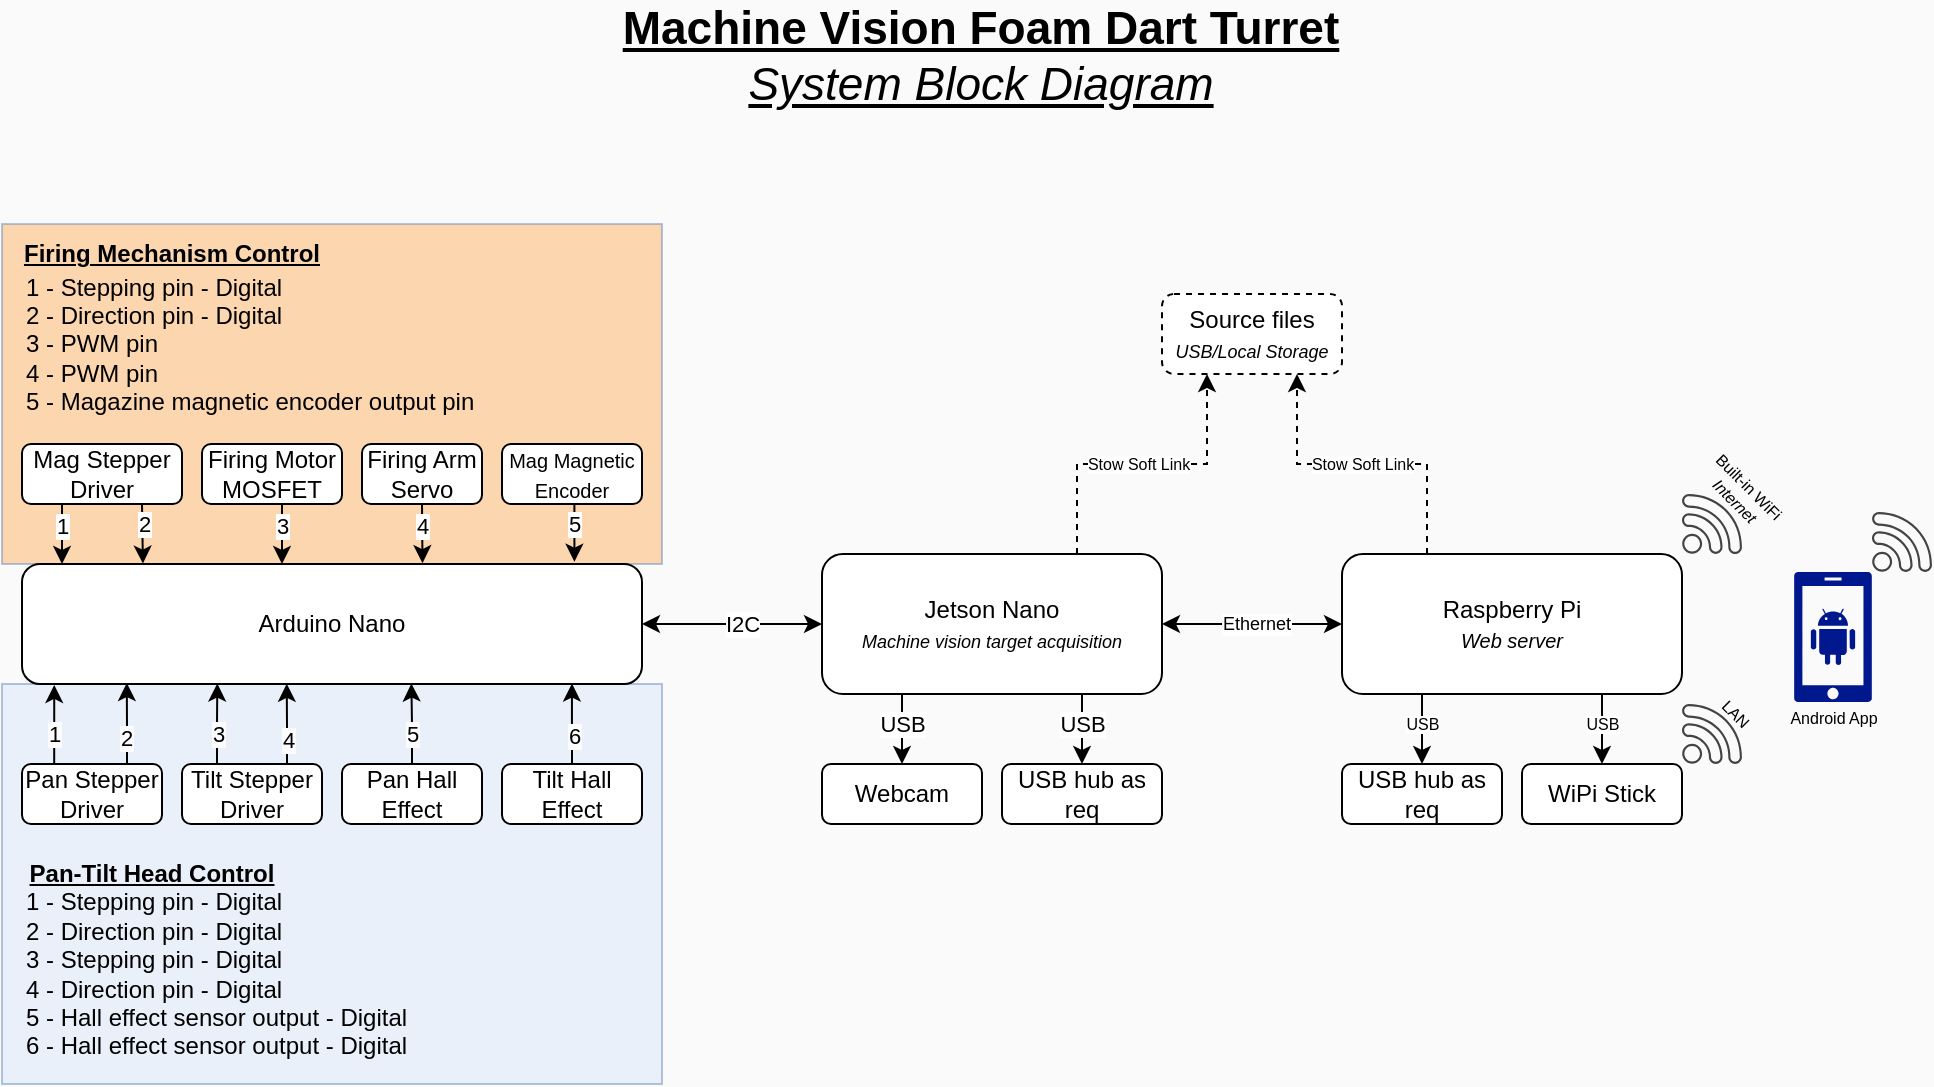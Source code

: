 <mxfile version="16.5.1" type="device"><diagram id="sL9xozfgWLgAzn-wEGo2" name="Page-1"><mxGraphModel dx="1273" dy="926" grid="0" gridSize="10" guides="1" tooltips="1" connect="1" arrows="1" fold="1" page="1" pageScale="1" pageWidth="1169" pageHeight="827" background="#FAFAFA" math="0" shadow="0"><root><mxCell id="0"/><mxCell id="1" parent="0"/><mxCell id="8aZtvgkdf6mNZHSctcN_-62" value="" style="rounded=0;whiteSpace=wrap;html=1;fillColor=#FFB366;strokeColor=#6c8ebf;opacity=50;" parent="1" vertex="1"><mxGeometry x="95" y="199" width="330" height="170" as="geometry"/></mxCell><mxCell id="8aZtvgkdf6mNZHSctcN_-38" value="" style="rounded=0;whiteSpace=wrap;html=1;fillColor=#dae8fc;strokeColor=#6c8ebf;opacity=50;" parent="1" vertex="1"><mxGeometry x="95" y="429" width="330" height="200" as="geometry"/></mxCell><mxCell id="8aZtvgkdf6mNZHSctcN_-3" style="edgeStyle=orthogonalEdgeStyle;rounded=0;orthogonalLoop=1;jettySize=auto;html=1;startArrow=classic;startFill=1;" parent="1" source="8aZtvgkdf6mNZHSctcN_-1" target="8aZtvgkdf6mNZHSctcN_-2" edge="1"><mxGeometry relative="1" as="geometry"/></mxCell><mxCell id="8aZtvgkdf6mNZHSctcN_-4" value="I2C" style="edgeLabel;html=1;align=center;verticalAlign=middle;resizable=0;points=[];" parent="8aZtvgkdf6mNZHSctcN_-3" vertex="1" connectable="0"><mxGeometry x="0.361" y="2" relative="1" as="geometry"><mxPoint x="21" y="-2" as="offset"/></mxGeometry></mxCell><mxCell id="1qRv2W75jFeeb-uofZ2X-19" style="edgeStyle=orthogonalEdgeStyle;rounded=0;orthogonalLoop=1;jettySize=auto;html=1;exitX=0.25;exitY=1;exitDx=0;exitDy=0;entryX=0.5;entryY=0;entryDx=0;entryDy=0;" edge="1" parent="1" source="8aZtvgkdf6mNZHSctcN_-1" target="1qRv2W75jFeeb-uofZ2X-18"><mxGeometry relative="1" as="geometry"/></mxCell><mxCell id="1qRv2W75jFeeb-uofZ2X-23" value="USB" style="edgeLabel;html=1;align=center;verticalAlign=middle;resizable=0;points=[];" vertex="1" connectable="0" parent="1qRv2W75jFeeb-uofZ2X-19"><mxGeometry x="-0.098" relative="1" as="geometry"><mxPoint as="offset"/></mxGeometry></mxCell><mxCell id="1qRv2W75jFeeb-uofZ2X-21" style="edgeStyle=orthogonalEdgeStyle;rounded=0;orthogonalLoop=1;jettySize=auto;html=1;exitX=0.75;exitY=1;exitDx=0;exitDy=0;entryX=0.5;entryY=0;entryDx=0;entryDy=0;" edge="1" parent="1" source="8aZtvgkdf6mNZHSctcN_-1" target="1qRv2W75jFeeb-uofZ2X-20"><mxGeometry relative="1" as="geometry"/></mxCell><mxCell id="1qRv2W75jFeeb-uofZ2X-24" value="USB" style="edgeLabel;html=1;align=center;verticalAlign=middle;resizable=0;points=[];" vertex="1" connectable="0" parent="1qRv2W75jFeeb-uofZ2X-21"><mxGeometry x="-0.076" relative="1" as="geometry"><mxPoint as="offset"/></mxGeometry></mxCell><mxCell id="1qRv2W75jFeeb-uofZ2X-26" style="edgeStyle=orthogonalEdgeStyle;rounded=0;orthogonalLoop=1;jettySize=auto;html=1;exitX=1;exitY=0.5;exitDx=0;exitDy=0;entryX=0;entryY=0.5;entryDx=0;entryDy=0;fontSize=9;startArrow=classic;startFill=1;" edge="1" parent="1" source="8aZtvgkdf6mNZHSctcN_-1" target="1qRv2W75jFeeb-uofZ2X-25"><mxGeometry relative="1" as="geometry"/></mxCell><mxCell id="1qRv2W75jFeeb-uofZ2X-28" value="Ethernet" style="edgeLabel;html=1;align=center;verticalAlign=middle;resizable=0;points=[];fontSize=9;" vertex="1" connectable="0" parent="1qRv2W75jFeeb-uofZ2X-26"><mxGeometry x="0.042" relative="1" as="geometry"><mxPoint as="offset"/></mxGeometry></mxCell><mxCell id="1qRv2W75jFeeb-uofZ2X-43" style="edgeStyle=orthogonalEdgeStyle;rounded=0;orthogonalLoop=1;jettySize=auto;html=1;exitX=0.75;exitY=0;exitDx=0;exitDy=0;entryX=0.25;entryY=1;entryDx=0;entryDy=0;fontSize=8;startArrow=none;startFill=0;dashed=1;" edge="1" parent="1" source="8aZtvgkdf6mNZHSctcN_-1" target="1qRv2W75jFeeb-uofZ2X-42"><mxGeometry relative="1" as="geometry"/></mxCell><mxCell id="1qRv2W75jFeeb-uofZ2X-44" value="Stow Soft Link" style="edgeLabel;html=1;align=center;verticalAlign=middle;resizable=0;points=[];fontSize=8;" vertex="1" connectable="0" parent="1qRv2W75jFeeb-uofZ2X-43"><mxGeometry x="-0.024" relative="1" as="geometry"><mxPoint as="offset"/></mxGeometry></mxCell><mxCell id="8aZtvgkdf6mNZHSctcN_-1" value="Jetson Nano&lt;br&gt;&lt;i&gt;&lt;font style=&quot;font-size: 9px&quot;&gt;Machine vision target acquisition&lt;/font&gt;&lt;/i&gt;" style="rounded=1;whiteSpace=wrap;html=1;glass=0;shadow=0;" parent="1" vertex="1"><mxGeometry x="505" y="364" width="170" height="70" as="geometry"/></mxCell><mxCell id="8aZtvgkdf6mNZHSctcN_-2" value="Arduino Nano" style="rounded=1;whiteSpace=wrap;html=1;" parent="1" vertex="1"><mxGeometry x="105" y="369" width="310" height="60" as="geometry"/></mxCell><mxCell id="8aZtvgkdf6mNZHSctcN_-26" style="edgeStyle=orthogonalEdgeStyle;rounded=0;orthogonalLoop=1;jettySize=auto;html=1;exitX=0.25;exitY=0;exitDx=0;exitDy=0;entryX=0.052;entryY=1.008;entryDx=0;entryDy=0;entryPerimeter=0;" parent="1" source="8aZtvgkdf6mNZHSctcN_-6" target="8aZtvgkdf6mNZHSctcN_-2" edge="1"><mxGeometry relative="1" as="geometry"><Array as="points"><mxPoint x="121" y="469"/></Array></mxGeometry></mxCell><mxCell id="8aZtvgkdf6mNZHSctcN_-43" value="1" style="edgeLabel;html=1;align=center;verticalAlign=middle;resizable=0;points=[];labelBackgroundColor=#FCFCFF;" parent="8aZtvgkdf6mNZHSctcN_-26" vertex="1" connectable="0"><mxGeometry x="-0.205" relative="1" as="geometry"><mxPoint as="offset"/></mxGeometry></mxCell><mxCell id="8aZtvgkdf6mNZHSctcN_-28" style="edgeStyle=orthogonalEdgeStyle;rounded=0;orthogonalLoop=1;jettySize=auto;html=1;exitX=0.75;exitY=0;exitDx=0;exitDy=0;entryX=0.169;entryY=0.992;entryDx=0;entryDy=0;entryPerimeter=0;" parent="1" source="8aZtvgkdf6mNZHSctcN_-6" target="8aZtvgkdf6mNZHSctcN_-2" edge="1"><mxGeometry relative="1" as="geometry"/></mxCell><mxCell id="8aZtvgkdf6mNZHSctcN_-44" value="2" style="edgeLabel;html=1;align=center;verticalAlign=middle;resizable=0;points=[];labelBackgroundColor=#FCFCFF;" parent="8aZtvgkdf6mNZHSctcN_-28" vertex="1" connectable="0"><mxGeometry x="-0.328" y="1" relative="1" as="geometry"><mxPoint as="offset"/></mxGeometry></mxCell><mxCell id="8aZtvgkdf6mNZHSctcN_-6" value="Pan Stepper Driver" style="rounded=1;whiteSpace=wrap;html=1;" parent="1" vertex="1"><mxGeometry x="105" y="469" width="70" height="30" as="geometry"/></mxCell><mxCell id="8aZtvgkdf6mNZHSctcN_-29" style="edgeStyle=orthogonalEdgeStyle;rounded=0;orthogonalLoop=1;jettySize=auto;html=1;exitX=0.25;exitY=0;exitDx=0;exitDy=0;entryX=0.315;entryY=0.996;entryDx=0;entryDy=0;entryPerimeter=0;" parent="1" source="8aZtvgkdf6mNZHSctcN_-7" target="8aZtvgkdf6mNZHSctcN_-2" edge="1"><mxGeometry relative="1" as="geometry"/></mxCell><mxCell id="8aZtvgkdf6mNZHSctcN_-45" value="3" style="edgeLabel;html=1;align=center;verticalAlign=middle;resizable=0;points=[];labelBackgroundColor=#FCFCFF;" parent="8aZtvgkdf6mNZHSctcN_-29" vertex="1" connectable="0"><mxGeometry x="-0.245" relative="1" as="geometry"><mxPoint as="offset"/></mxGeometry></mxCell><mxCell id="8aZtvgkdf6mNZHSctcN_-30" style="edgeStyle=orthogonalEdgeStyle;rounded=0;orthogonalLoop=1;jettySize=auto;html=1;exitX=0.75;exitY=0;exitDx=0;exitDy=0;entryX=0.427;entryY=0.998;entryDx=0;entryDy=0;entryPerimeter=0;" parent="1" source="8aZtvgkdf6mNZHSctcN_-7" target="8aZtvgkdf6mNZHSctcN_-2" edge="1"><mxGeometry relative="1" as="geometry"/></mxCell><mxCell id="8aZtvgkdf6mNZHSctcN_-46" value="4" style="edgeLabel;html=1;align=center;verticalAlign=middle;resizable=0;points=[];labelBackgroundColor=#FCFCFF;" parent="8aZtvgkdf6mNZHSctcN_-30" vertex="1" connectable="0"><mxGeometry x="-0.383" relative="1" as="geometry"><mxPoint as="offset"/></mxGeometry></mxCell><mxCell id="8aZtvgkdf6mNZHSctcN_-7" value="Tilt Stepper Driver" style="rounded=1;whiteSpace=wrap;html=1;" parent="1" vertex="1"><mxGeometry x="185" y="469" width="70" height="30" as="geometry"/></mxCell><mxCell id="8aZtvgkdf6mNZHSctcN_-41" style="edgeStyle=orthogonalEdgeStyle;rounded=0;orthogonalLoop=1;jettySize=auto;html=1;exitX=0.5;exitY=0;exitDx=0;exitDy=0;entryX=0.628;entryY=0.996;entryDx=0;entryDy=0;entryPerimeter=0;" parent="1" source="8aZtvgkdf6mNZHSctcN_-8" target="8aZtvgkdf6mNZHSctcN_-2" edge="1"><mxGeometry relative="1" as="geometry"/></mxCell><mxCell id="8aZtvgkdf6mNZHSctcN_-47" value="5" style="edgeLabel;html=1;align=center;verticalAlign=middle;resizable=0;points=[];labelBackgroundColor=#FCFCFF;" parent="8aZtvgkdf6mNZHSctcN_-41" vertex="1" connectable="0"><mxGeometry x="-0.268" relative="1" as="geometry"><mxPoint as="offset"/></mxGeometry></mxCell><mxCell id="8aZtvgkdf6mNZHSctcN_-8" value="Pan Hall Effect" style="rounded=1;whiteSpace=wrap;html=1;" parent="1" vertex="1"><mxGeometry x="265" y="469" width="70" height="30" as="geometry"/></mxCell><mxCell id="8aZtvgkdf6mNZHSctcN_-32" style="edgeStyle=orthogonalEdgeStyle;rounded=0;orthogonalLoop=1;jettySize=auto;html=1;exitX=0.5;exitY=0;exitDx=0;exitDy=0;entryX=0.887;entryY=0.996;entryDx=0;entryDy=0;entryPerimeter=0;" parent="1" source="8aZtvgkdf6mNZHSctcN_-9" target="8aZtvgkdf6mNZHSctcN_-2" edge="1"><mxGeometry relative="1" as="geometry"/></mxCell><mxCell id="8aZtvgkdf6mNZHSctcN_-48" value="6" style="edgeLabel;html=1;align=center;verticalAlign=middle;resizable=0;points=[];labelBackgroundColor=#FCFCFF;" parent="8aZtvgkdf6mNZHSctcN_-32" vertex="1" connectable="0"><mxGeometry x="-0.302" y="-1" relative="1" as="geometry"><mxPoint as="offset"/></mxGeometry></mxCell><mxCell id="8aZtvgkdf6mNZHSctcN_-9" value="Tilt Hall Effect" style="rounded=1;whiteSpace=wrap;html=1;" parent="1" vertex="1"><mxGeometry x="345" y="469" width="70" height="30" as="geometry"/></mxCell><mxCell id="8aZtvgkdf6mNZHSctcN_-42" value="&lt;b&gt;Pan-Tilt Head Control&lt;/b&gt;" style="text;html=1;strokeColor=none;fillColor=none;align=center;verticalAlign=middle;whiteSpace=wrap;rounded=0;opacity=50;fontStyle=4" parent="1" vertex="1"><mxGeometry x="95" y="509" width="150" height="30" as="geometry"/></mxCell><mxCell id="8aZtvgkdf6mNZHSctcN_-49" value="1 - Stepping pin - Digital&lt;br&gt;2 - Direction pin - Digital&lt;br&gt;3 - Stepping pin - Digital&lt;br&gt;4 - Direction pin - Digital&lt;br&gt;5 - Hall effect sensor output - Digital&lt;br&gt;6 - Hall effect sensor output - Digital" style="text;html=1;strokeColor=none;fillColor=none;align=left;verticalAlign=middle;whiteSpace=wrap;rounded=0;labelBackgroundColor=none;opacity=50;" parent="1" vertex="1"><mxGeometry x="105" y="529" width="270" height="90" as="geometry"/></mxCell><mxCell id="8aZtvgkdf6mNZHSctcN_-52" style="edgeStyle=orthogonalEdgeStyle;rounded=0;orthogonalLoop=1;jettySize=auto;html=1;exitX=0.25;exitY=1;exitDx=0;exitDy=0;" parent="1" source="8aZtvgkdf6mNZHSctcN_-51" edge="1"><mxGeometry relative="1" as="geometry"><mxPoint x="125" y="369" as="targetPoint"/></mxGeometry></mxCell><mxCell id="1qRv2W75jFeeb-uofZ2X-8" value="1" style="edgeLabel;html=1;align=center;verticalAlign=middle;resizable=0;points=[];" vertex="1" connectable="0" parent="8aZtvgkdf6mNZHSctcN_-52"><mxGeometry x="-0.312" relative="1" as="geometry"><mxPoint as="offset"/></mxGeometry></mxCell><mxCell id="8aZtvgkdf6mNZHSctcN_-53" style="edgeStyle=orthogonalEdgeStyle;rounded=0;orthogonalLoop=1;jettySize=auto;html=1;exitX=0.75;exitY=1;exitDx=0;exitDy=0;entryX=0.195;entryY=-0.004;entryDx=0;entryDy=0;entryPerimeter=0;" parent="1" source="8aZtvgkdf6mNZHSctcN_-51" target="8aZtvgkdf6mNZHSctcN_-2" edge="1"><mxGeometry relative="1" as="geometry"/></mxCell><mxCell id="1qRv2W75jFeeb-uofZ2X-7" value="2" style="edgeLabel;html=1;align=center;verticalAlign=middle;resizable=0;points=[];" vertex="1" connectable="0" parent="8aZtvgkdf6mNZHSctcN_-53"><mxGeometry x="-0.303" relative="1" as="geometry"><mxPoint as="offset"/></mxGeometry></mxCell><mxCell id="8aZtvgkdf6mNZHSctcN_-51" value="Mag Stepper Driver" style="rounded=1;whiteSpace=wrap;html=1;" parent="1" vertex="1"><mxGeometry x="105" y="309" width="80" height="30" as="geometry"/></mxCell><mxCell id="8aZtvgkdf6mNZHSctcN_-57" style="edgeStyle=orthogonalEdgeStyle;rounded=0;orthogonalLoop=1;jettySize=auto;html=1;exitX=0.5;exitY=1;exitDx=0;exitDy=0;" parent="1" source="8aZtvgkdf6mNZHSctcN_-54" edge="1"><mxGeometry relative="1" as="geometry"><mxPoint x="235" y="369" as="targetPoint"/></mxGeometry></mxCell><mxCell id="1qRv2W75jFeeb-uofZ2X-9" value="3" style="edgeLabel;html=1;align=center;verticalAlign=middle;resizable=0;points=[];" vertex="1" connectable="0" parent="8aZtvgkdf6mNZHSctcN_-57"><mxGeometry x="-0.113" relative="1" as="geometry"><mxPoint as="offset"/></mxGeometry></mxCell><mxCell id="8aZtvgkdf6mNZHSctcN_-54" value="Firing Motor MOSFET" style="rounded=1;whiteSpace=wrap;html=1;labelBackgroundColor=none;" parent="1" vertex="1"><mxGeometry x="195" y="309" width="70" height="30" as="geometry"/></mxCell><mxCell id="8aZtvgkdf6mNZHSctcN_-59" style="edgeStyle=orthogonalEdgeStyle;rounded=0;orthogonalLoop=1;jettySize=auto;html=1;exitX=0.5;exitY=1;exitDx=0;exitDy=0;entryX=0.646;entryY=-0.007;entryDx=0;entryDy=0;entryPerimeter=0;" parent="1" source="8aZtvgkdf6mNZHSctcN_-56" target="8aZtvgkdf6mNZHSctcN_-2" edge="1"><mxGeometry relative="1" as="geometry"/></mxCell><mxCell id="1qRv2W75jFeeb-uofZ2X-10" value="4" style="edgeLabel;html=1;align=center;verticalAlign=middle;resizable=0;points=[];" vertex="1" connectable="0" parent="8aZtvgkdf6mNZHSctcN_-59"><mxGeometry x="-0.29" relative="1" as="geometry"><mxPoint as="offset"/></mxGeometry></mxCell><mxCell id="8aZtvgkdf6mNZHSctcN_-56" value="Firing Arm Servo" style="rounded=1;whiteSpace=wrap;html=1;labelBackgroundColor=none;" parent="1" vertex="1"><mxGeometry x="275" y="309" width="60" height="30" as="geometry"/></mxCell><mxCell id="8aZtvgkdf6mNZHSctcN_-61" style="edgeStyle=orthogonalEdgeStyle;rounded=0;orthogonalLoop=1;jettySize=auto;html=1;exitX=0.5;exitY=1;exitDx=0;exitDy=0;entryX=0.891;entryY=-0.019;entryDx=0;entryDy=0;entryPerimeter=0;fontSize=10;" parent="1" source="8aZtvgkdf6mNZHSctcN_-60" target="8aZtvgkdf6mNZHSctcN_-2" edge="1"><mxGeometry relative="1" as="geometry"/></mxCell><mxCell id="1qRv2W75jFeeb-uofZ2X-6" value="5" style="edgeLabel;html=1;align=center;verticalAlign=middle;resizable=0;points=[];" vertex="1" connectable="0" parent="8aZtvgkdf6mNZHSctcN_-61"><mxGeometry x="-0.264" relative="1" as="geometry"><mxPoint as="offset"/></mxGeometry></mxCell><mxCell id="8aZtvgkdf6mNZHSctcN_-60" value="&lt;font style=&quot;font-size: 10px&quot;&gt;Mag Magnetic Encoder&lt;/font&gt;" style="rounded=1;whiteSpace=wrap;html=1;labelBackgroundColor=none;" parent="1" vertex="1"><mxGeometry x="345" y="309" width="70" height="30" as="geometry"/></mxCell><mxCell id="1qRv2W75jFeeb-uofZ2X-11" value="&lt;b&gt;Firing Mechanism Control&lt;/b&gt;" style="text;html=1;strokeColor=none;fillColor=none;align=center;verticalAlign=middle;whiteSpace=wrap;rounded=0;opacity=50;fontStyle=4" vertex="1" parent="1"><mxGeometry x="95" y="199" width="170" height="30" as="geometry"/></mxCell><mxCell id="1qRv2W75jFeeb-uofZ2X-12" value="1 - Stepping pin - Digital&lt;br&gt;2 - Direction pin - Digital&lt;br&gt;3 - PWM pin&lt;br&gt;4 - PWM pin&lt;br&gt;5 - Magazine magnetic encoder output pin" style="text;html=1;strokeColor=none;fillColor=none;align=left;verticalAlign=middle;whiteSpace=wrap;rounded=0;labelBackgroundColor=none;opacity=50;" vertex="1" parent="1"><mxGeometry x="105" y="219" width="270" height="80" as="geometry"/></mxCell><mxCell id="1qRv2W75jFeeb-uofZ2X-18" value="Webcam" style="rounded=1;whiteSpace=wrap;html=1;glass=0;shadow=0;" vertex="1" parent="1"><mxGeometry x="505" y="469" width="80" height="30" as="geometry"/></mxCell><mxCell id="1qRv2W75jFeeb-uofZ2X-20" value="USB hub as req" style="rounded=1;whiteSpace=wrap;html=1;glass=0;shadow=0;" vertex="1" parent="1"><mxGeometry x="595" y="469" width="80" height="30" as="geometry"/></mxCell><mxCell id="1qRv2W75jFeeb-uofZ2X-35" style="edgeStyle=orthogonalEdgeStyle;rounded=0;orthogonalLoop=1;jettySize=auto;html=1;exitX=0.75;exitY=1;exitDx=0;exitDy=0;entryX=0.5;entryY=0;entryDx=0;entryDy=0;fontSize=8;startArrow=none;startFill=0;" edge="1" parent="1" source="1qRv2W75jFeeb-uofZ2X-25" target="1qRv2W75jFeeb-uofZ2X-33"><mxGeometry relative="1" as="geometry"/></mxCell><mxCell id="1qRv2W75jFeeb-uofZ2X-36" value="USB" style="edgeLabel;html=1;align=center;verticalAlign=middle;resizable=0;points=[];fontSize=8;" vertex="1" connectable="0" parent="1qRv2W75jFeeb-uofZ2X-35"><mxGeometry x="-0.101" relative="1" as="geometry"><mxPoint as="offset"/></mxGeometry></mxCell><mxCell id="1qRv2W75jFeeb-uofZ2X-38" style="edgeStyle=orthogonalEdgeStyle;rounded=0;orthogonalLoop=1;jettySize=auto;html=1;exitX=0.25;exitY=1;exitDx=0;exitDy=0;entryX=0.5;entryY=0;entryDx=0;entryDy=0;fontSize=8;startArrow=none;startFill=0;" edge="1" parent="1" source="1qRv2W75jFeeb-uofZ2X-25" target="1qRv2W75jFeeb-uofZ2X-37"><mxGeometry relative="1" as="geometry"/></mxCell><mxCell id="1qRv2W75jFeeb-uofZ2X-39" value="USB" style="edgeLabel;html=1;align=center;verticalAlign=middle;resizable=0;points=[];fontSize=8;" vertex="1" connectable="0" parent="1qRv2W75jFeeb-uofZ2X-38"><mxGeometry x="-0.08" relative="1" as="geometry"><mxPoint as="offset"/></mxGeometry></mxCell><mxCell id="1qRv2W75jFeeb-uofZ2X-45" style="edgeStyle=orthogonalEdgeStyle;rounded=0;orthogonalLoop=1;jettySize=auto;html=1;exitX=0.25;exitY=0;exitDx=0;exitDy=0;entryX=0.75;entryY=1;entryDx=0;entryDy=0;fontSize=8;startArrow=none;startFill=0;dashed=1;" edge="1" parent="1" source="1qRv2W75jFeeb-uofZ2X-25" target="1qRv2W75jFeeb-uofZ2X-42"><mxGeometry relative="1" as="geometry"/></mxCell><mxCell id="1qRv2W75jFeeb-uofZ2X-47" value="Stow Soft Link" style="edgeLabel;html=1;align=center;verticalAlign=middle;resizable=0;points=[];fontSize=8;" vertex="1" connectable="0" parent="1qRv2W75jFeeb-uofZ2X-45"><mxGeometry x="0.001" relative="1" as="geometry"><mxPoint as="offset"/></mxGeometry></mxCell><mxCell id="1qRv2W75jFeeb-uofZ2X-25" value="Raspberry Pi&lt;br&gt;&lt;font size=&quot;1&quot;&gt;&lt;i&gt;Web server&lt;/i&gt;&lt;/font&gt;" style="rounded=1;whiteSpace=wrap;html=1;" vertex="1" parent="1"><mxGeometry x="765" y="364" width="170" height="70" as="geometry"/></mxCell><mxCell id="1qRv2W75jFeeb-uofZ2X-29" value="" style="sketch=0;pointerEvents=1;shadow=0;dashed=0;html=1;strokeColor=none;fillColor=#434445;aspect=fixed;labelPosition=center;verticalLabelPosition=bottom;verticalAlign=top;align=center;outlineConnect=0;shape=mxgraph.vvd.wi_fi;rounded=1;glass=0;fontSize=9;" vertex="1" parent="1"><mxGeometry x="935" y="334" width="30" height="30" as="geometry"/></mxCell><mxCell id="1qRv2W75jFeeb-uofZ2X-30" value="Built-in WiFi&lt;br&gt;&lt;i&gt;Internet&lt;/i&gt;" style="text;html=1;strokeColor=none;fillColor=none;align=center;verticalAlign=middle;whiteSpace=wrap;rounded=0;shadow=0;glass=0;fontSize=8;rotation=45;" vertex="1" parent="1"><mxGeometry x="935" y="319" width="60" height="30" as="geometry"/></mxCell><mxCell id="1qRv2W75jFeeb-uofZ2X-31" value="" style="sketch=0;aspect=fixed;pointerEvents=1;shadow=0;dashed=0;html=1;strokeColor=none;labelPosition=center;verticalLabelPosition=bottom;verticalAlign=top;align=center;fillColor=#00188D;shape=mxgraph.mscae.enterprise.android_phone;rounded=1;glass=0;fontSize=8;" vertex="1" parent="1"><mxGeometry x="991" y="373" width="39" height="65" as="geometry"/></mxCell><mxCell id="1qRv2W75jFeeb-uofZ2X-32" value="" style="sketch=0;pointerEvents=1;shadow=0;dashed=0;html=1;strokeColor=none;fillColor=#434445;aspect=fixed;labelPosition=center;verticalLabelPosition=bottom;verticalAlign=top;align=center;outlineConnect=0;shape=mxgraph.vvd.wi_fi;rounded=1;glass=0;fontSize=9;rotation=0;" vertex="1" parent="1"><mxGeometry x="1030" y="343" width="30" height="30" as="geometry"/></mxCell><mxCell id="1qRv2W75jFeeb-uofZ2X-33" value="WiPi Stick" style="rounded=1;whiteSpace=wrap;html=1;glass=0;shadow=0;" vertex="1" parent="1"><mxGeometry x="855" y="469" width="80" height="30" as="geometry"/></mxCell><mxCell id="1qRv2W75jFeeb-uofZ2X-34" value="" style="sketch=0;pointerEvents=1;shadow=0;dashed=0;html=1;strokeColor=none;fillColor=#434445;aspect=fixed;labelPosition=center;verticalLabelPosition=bottom;verticalAlign=top;align=center;outlineConnect=0;shape=mxgraph.vvd.wi_fi;rounded=1;glass=0;fontSize=9;rotation=0;" vertex="1" parent="1"><mxGeometry x="935" y="439" width="30" height="30" as="geometry"/></mxCell><mxCell id="1qRv2W75jFeeb-uofZ2X-37" value="USB hub as req" style="rounded=1;whiteSpace=wrap;html=1;glass=0;shadow=0;" vertex="1" parent="1"><mxGeometry x="765" y="469" width="80" height="30" as="geometry"/></mxCell><mxCell id="1qRv2W75jFeeb-uofZ2X-40" value="LAN" style="text;html=1;strokeColor=none;fillColor=none;align=center;verticalAlign=middle;whiteSpace=wrap;rounded=0;shadow=0;glass=0;fontSize=8;rotation=45;" vertex="1" parent="1"><mxGeometry x="932" y="429" width="60" height="30" as="geometry"/></mxCell><mxCell id="1qRv2W75jFeeb-uofZ2X-41" value="Android App" style="text;html=1;strokeColor=none;fillColor=none;align=center;verticalAlign=middle;whiteSpace=wrap;rounded=0;shadow=0;glass=0;fontSize=8;rotation=0;" vertex="1" parent="1"><mxGeometry x="981" y="440.5" width="60" height="10" as="geometry"/></mxCell><mxCell id="1qRv2W75jFeeb-uofZ2X-42" value="Source files&lt;br&gt;&lt;i&gt;&lt;font style=&quot;font-size: 9px&quot;&gt;USB/Local Storage&lt;/font&gt;&lt;/i&gt;" style="rounded=1;whiteSpace=wrap;html=1;dashed=1;" vertex="1" parent="1"><mxGeometry x="675" y="234" width="90" height="40" as="geometry"/></mxCell><mxCell id="1qRv2W75jFeeb-uofZ2X-48" value="&lt;u style=&quot;font-weight: bold&quot;&gt;Machine Vision Foam Dart Turret&lt;/u&gt;&lt;br&gt;&lt;i&gt;&lt;u&gt;System Block Diagram&lt;/u&gt;&lt;/i&gt;" style="text;html=1;strokeColor=none;fillColor=none;align=center;verticalAlign=middle;whiteSpace=wrap;rounded=0;shadow=0;glass=0;dashed=1;fontSize=23;" vertex="1" parent="1"><mxGeometry x="127" y="100" width="915" height="30" as="geometry"/></mxCell></root></mxGraphModel></diagram></mxfile>